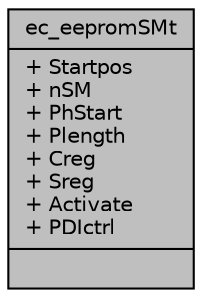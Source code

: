 digraph "ec_eepromSMt"
{
 // INTERACTIVE_SVG=YES
  edge [fontname="Helvetica",fontsize="10",labelfontname="Helvetica",labelfontsize="10"];
  node [fontname="Helvetica",fontsize="10",shape=record];
  Node1 [label="{ec_eepromSMt\n|+ Startpos\l+ nSM\l+ PhStart\l+ Plength\l+ Creg\l+ Sreg\l+ Activate\l+ PDIctrl\l|}",height=0.2,width=0.4,color="black", fillcolor="grey75", style="filled" fontcolor="black"];
}
